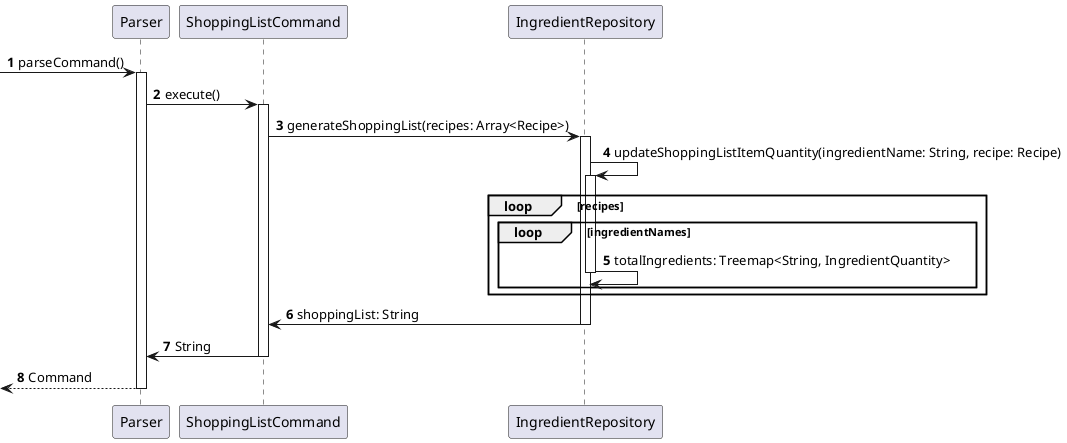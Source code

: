 @startuml
'https://plantuml.com/sequence-diagram

autonumber

-> Parser: parseCommand()
activate Parser

Parser -> ShoppingListCommand: execute()
activate ShoppingListCommand

ShoppingListCommand -> IngredientRepository: generateShoppingList(recipes: Array<Recipe>)
activate IngredientRepository

IngredientRepository -> IngredientRepository: updateShoppingListItemQuantity(ingredientName: String, recipe: Recipe)
activate IngredientRepository

loop recipes

    loop ingredientNames

        IngredientRepository -> IngredientRepository: totalIngredients: Treemap<String, IngredientQuantity>
        deactivate IngredientRepository

    end

end

IngredientRepository -> ShoppingListCommand: shoppingList: String
deactivate IngredientRepository

ShoppingListCommand -> Parser: String
deactivate ShoppingListCommand

 <-- Parser: Command
deactivate Parser

@enduml
